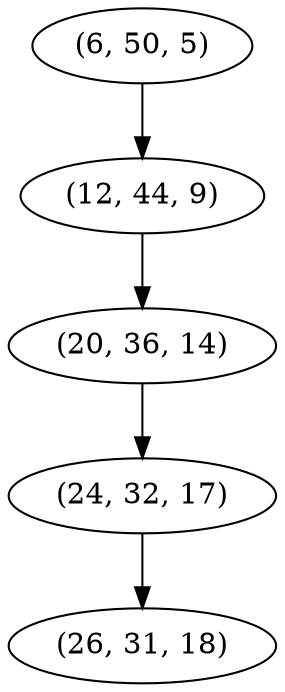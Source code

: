 digraph tree {
    "(6, 50, 5)";
    "(12, 44, 9)";
    "(20, 36, 14)";
    "(24, 32, 17)";
    "(26, 31, 18)";
    "(6, 50, 5)" -> "(12, 44, 9)";
    "(12, 44, 9)" -> "(20, 36, 14)";
    "(20, 36, 14)" -> "(24, 32, 17)";
    "(24, 32, 17)" -> "(26, 31, 18)";
}
